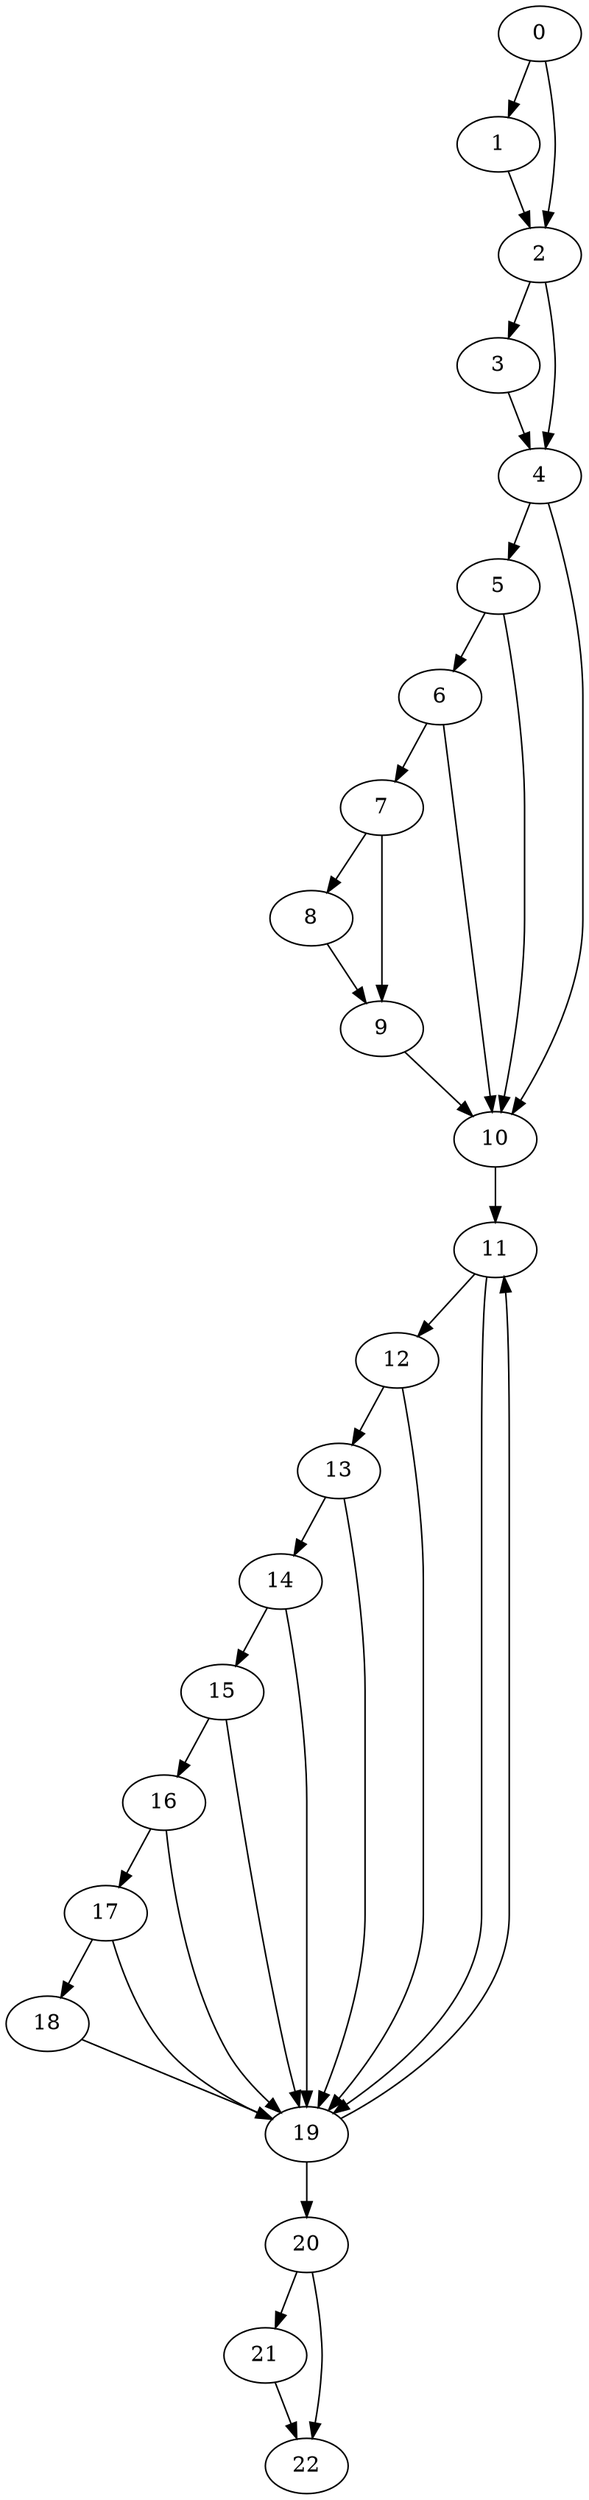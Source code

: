 digraph {
	0
	1
	2
	3
	4
	5
	6
	7
	8
	9
	10
	11
	12
	13
	14
	15
	16
	17
	18
	19
	20
	21
	22
	15 -> 16
	19 -> 20
	20 -> 21
	0 -> 2
	1 -> 2
	2 -> 4
	3 -> 4
	4 -> 5
	12 -> 13
	20 -> 22
	21 -> 22
	2 -> 3
	6 -> 7
	10 -> 11
	19 -> 11
	11 -> 12
	14 -> 15
	0 -> 1
	5 -> 6
	7 -> 8
	7 -> 9
	8 -> 9
	4 -> 10
	5 -> 10
	6 -> 10
	9 -> 10
	17 -> 18
	13 -> 14
	16 -> 17
	13 -> 19
	14 -> 19
	15 -> 19
	16 -> 19
	17 -> 19
	18 -> 19
	11 -> 19
	12 -> 19
}
